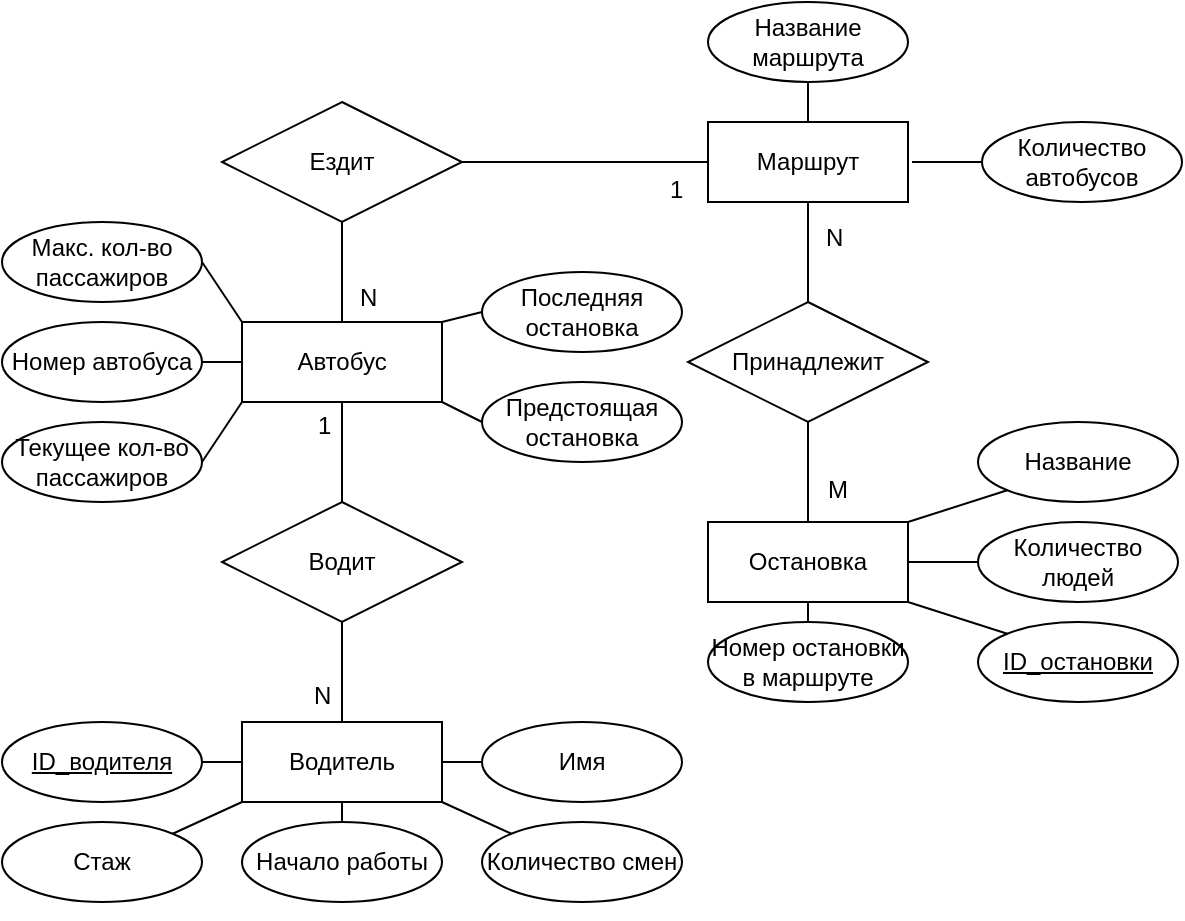 <mxfile version="22.1.8" type="device">
  <diagram name="Page-1" id="ehM1Uk2JdU_CmxQ2uJDR">
    <mxGraphModel dx="1050" dy="575" grid="0" gridSize="10" guides="0" tooltips="1" connect="1" arrows="1" fold="1" page="1" pageScale="1" pageWidth="850" pageHeight="1100" math="0" shadow="0">
      <root>
        <mxCell id="0" />
        <mxCell id="1" parent="0" />
        <mxCell id="u2qj-1X_5qv3LB7qHJZb-1" value="Автобус" style="whiteSpace=wrap;html=1;align=center;" parent="1" vertex="1">
          <mxGeometry x="188" y="200" width="100" height="40" as="geometry" />
        </mxCell>
        <mxCell id="u2qj-1X_5qv3LB7qHJZb-2" value="Остановка" style="whiteSpace=wrap;html=1;align=center;" parent="1" vertex="1">
          <mxGeometry x="421" y="300" width="100" height="40" as="geometry" />
        </mxCell>
        <mxCell id="u2qj-1X_5qv3LB7qHJZb-5" value="" style="endArrow=none;html=1;rounded=0;entryX=0.5;entryY=0;entryDx=0;entryDy=0;exitX=0.5;exitY=1;exitDx=0;exitDy=0;" parent="1" source="cHp4wIbCnMj7gYAkPx1g-4" target="u2qj-1X_5qv3LB7qHJZb-2" edge="1">
          <mxGeometry relative="1" as="geometry">
            <mxPoint x="476" y="270" as="sourcePoint" />
            <mxPoint x="616" y="270" as="targetPoint" />
          </mxGeometry>
        </mxCell>
        <mxCell id="u2qj-1X_5qv3LB7qHJZb-6" value="Маршрут&lt;br&gt;" style="whiteSpace=wrap;html=1;align=center;" parent="1" vertex="1">
          <mxGeometry x="421" y="100" width="100" height="40" as="geometry" />
        </mxCell>
        <mxCell id="u2qj-1X_5qv3LB7qHJZb-7" value="Ездит" style="shape=rhombus;perimeter=rhombusPerimeter;whiteSpace=wrap;html=1;align=center;" parent="1" vertex="1">
          <mxGeometry x="178" y="90" width="120" height="60" as="geometry" />
        </mxCell>
        <mxCell id="u2qj-1X_5qv3LB7qHJZb-8" value="" style="endArrow=none;html=1;rounded=0;entryX=0.5;entryY=1;entryDx=0;entryDy=0;" parent="1" target="u2qj-1X_5qv3LB7qHJZb-7" edge="1">
          <mxGeometry relative="1" as="geometry">
            <mxPoint x="238" y="200" as="sourcePoint" />
            <mxPoint x="388" y="300" as="targetPoint" />
          </mxGeometry>
        </mxCell>
        <mxCell id="u2qj-1X_5qv3LB7qHJZb-9" value="" style="endArrow=none;html=1;rounded=0;entryX=0;entryY=0.5;entryDx=0;entryDy=0;exitX=1;exitY=0.5;exitDx=0;exitDy=0;" parent="1" source="u2qj-1X_5qv3LB7qHJZb-7" target="u2qj-1X_5qv3LB7qHJZb-6" edge="1">
          <mxGeometry relative="1" as="geometry">
            <mxPoint x="238" y="109" as="sourcePoint" />
            <mxPoint x="488" y="100" as="targetPoint" />
          </mxGeometry>
        </mxCell>
        <mxCell id="u2qj-1X_5qv3LB7qHJZb-10" value="Водитель" style="whiteSpace=wrap;html=1;align=center;" parent="1" vertex="1">
          <mxGeometry x="188" y="400" width="100" height="40" as="geometry" />
        </mxCell>
        <mxCell id="u2qj-1X_5qv3LB7qHJZb-11" value="Водит" style="shape=rhombus;perimeter=rhombusPerimeter;whiteSpace=wrap;html=1;align=center;" parent="1" vertex="1">
          <mxGeometry x="178" y="290" width="120" height="60" as="geometry" />
        </mxCell>
        <mxCell id="u2qj-1X_5qv3LB7qHJZb-12" value="" style="endArrow=none;html=1;rounded=0;exitX=0.5;exitY=0;exitDx=0;exitDy=0;entryX=0.5;entryY=1;entryDx=0;entryDy=0;" parent="1" source="u2qj-1X_5qv3LB7qHJZb-10" target="u2qj-1X_5qv3LB7qHJZb-11" edge="1">
          <mxGeometry relative="1" as="geometry">
            <mxPoint x="378" y="380" as="sourcePoint" />
            <mxPoint x="538" y="380" as="targetPoint" />
          </mxGeometry>
        </mxCell>
        <mxCell id="u2qj-1X_5qv3LB7qHJZb-13" value="" style="endArrow=none;html=1;rounded=0;exitX=0.5;exitY=1;exitDx=0;exitDy=0;entryX=0.5;entryY=0;entryDx=0;entryDy=0;" parent="1" source="u2qj-1X_5qv3LB7qHJZb-1" target="u2qj-1X_5qv3LB7qHJZb-11" edge="1">
          <mxGeometry relative="1" as="geometry">
            <mxPoint x="298" y="230" as="sourcePoint" />
            <mxPoint x="458" y="230" as="targetPoint" />
          </mxGeometry>
        </mxCell>
        <mxCell id="u2qj-1X_5qv3LB7qHJZb-14" value="1" style="text;strokeColor=none;fillColor=none;spacingLeft=4;spacingRight=4;overflow=hidden;rotatable=0;points=[[0,0.5],[1,0.5]];portConstraint=eastwest;fontSize=12;whiteSpace=wrap;html=1;" parent="1" vertex="1">
          <mxGeometry x="220" y="238" width="40" height="30" as="geometry" />
        </mxCell>
        <mxCell id="u2qj-1X_5qv3LB7qHJZb-15" value="N" style="text;strokeColor=none;fillColor=none;spacingLeft=4;spacingRight=4;overflow=hidden;rotatable=0;points=[[0,0.5],[1,0.5]];portConstraint=eastwest;fontSize=12;whiteSpace=wrap;html=1;" parent="1" vertex="1">
          <mxGeometry x="218" y="373" width="40" height="30" as="geometry" />
        </mxCell>
        <mxCell id="u2qj-1X_5qv3LB7qHJZb-16" value="M" style="text;strokeColor=none;fillColor=none;spacingLeft=4;spacingRight=4;overflow=hidden;rotatable=0;points=[[0,0.5],[1,0.5]];portConstraint=eastwest;fontSize=12;whiteSpace=wrap;html=1;" parent="1" vertex="1">
          <mxGeometry x="475" y="270" width="40" height="30" as="geometry" />
        </mxCell>
        <mxCell id="u2qj-1X_5qv3LB7qHJZb-18" value="1" style="text;strokeColor=none;fillColor=none;spacingLeft=4;spacingRight=4;overflow=hidden;rotatable=0;points=[[0,0.5],[1,0.5]];portConstraint=eastwest;fontSize=12;whiteSpace=wrap;html=1;" parent="1" vertex="1">
          <mxGeometry x="396" y="120" width="40" height="30" as="geometry" />
        </mxCell>
        <mxCell id="u2qj-1X_5qv3LB7qHJZb-19" value="N" style="text;strokeColor=none;fillColor=none;spacingLeft=4;spacingRight=4;overflow=hidden;rotatable=0;points=[[0,0.5],[1,0.5]];portConstraint=eastwest;fontSize=12;whiteSpace=wrap;html=1;" parent="1" vertex="1">
          <mxGeometry x="241" y="174" width="40" height="30" as="geometry" />
        </mxCell>
        <mxCell id="u2qj-1X_5qv3LB7qHJZb-32" value="ID_водителя" style="ellipse;whiteSpace=wrap;html=1;align=center;fontStyle=4;" parent="1" vertex="1">
          <mxGeometry x="68" y="400" width="100" height="40" as="geometry" />
        </mxCell>
        <mxCell id="u2qj-1X_5qv3LB7qHJZb-33" value="Стаж" style="ellipse;whiteSpace=wrap;html=1;align=center;" parent="1" vertex="1">
          <mxGeometry x="68" y="450" width="100" height="40" as="geometry" />
        </mxCell>
        <mxCell id="u2qj-1X_5qv3LB7qHJZb-34" value="Начало работы" style="ellipse;whiteSpace=wrap;html=1;align=center;" parent="1" vertex="1">
          <mxGeometry x="188" y="450" width="100" height="40" as="geometry" />
        </mxCell>
        <mxCell id="u2qj-1X_5qv3LB7qHJZb-35" value="Количество смен" style="ellipse;whiteSpace=wrap;html=1;align=center;" parent="1" vertex="1">
          <mxGeometry x="308" y="450" width="100" height="40" as="geometry" />
        </mxCell>
        <mxCell id="u2qj-1X_5qv3LB7qHJZb-37" value="" style="endArrow=none;html=1;rounded=0;exitX=1;exitY=0.5;exitDx=0;exitDy=0;" parent="1" source="u2qj-1X_5qv3LB7qHJZb-32" edge="1">
          <mxGeometry relative="1" as="geometry">
            <mxPoint x="178" y="420" as="sourcePoint" />
            <mxPoint x="188" y="420" as="targetPoint" />
          </mxGeometry>
        </mxCell>
        <mxCell id="u2qj-1X_5qv3LB7qHJZb-38" value="" style="endArrow=none;html=1;rounded=0;exitX=1;exitY=0;exitDx=0;exitDy=0;entryX=0;entryY=1;entryDx=0;entryDy=0;" parent="1" source="u2qj-1X_5qv3LB7qHJZb-33" target="u2qj-1X_5qv3LB7qHJZb-10" edge="1">
          <mxGeometry relative="1" as="geometry">
            <mxPoint x="168" y="430" as="sourcePoint" />
            <mxPoint x="198" y="430" as="targetPoint" />
          </mxGeometry>
        </mxCell>
        <mxCell id="u2qj-1X_5qv3LB7qHJZb-39" value="" style="endArrow=none;html=1;rounded=0;exitX=0.5;exitY=0;exitDx=0;exitDy=0;entryX=0.5;entryY=1;entryDx=0;entryDy=0;" parent="1" source="u2qj-1X_5qv3LB7qHJZb-34" target="u2qj-1X_5qv3LB7qHJZb-10" edge="1">
          <mxGeometry relative="1" as="geometry">
            <mxPoint x="178" y="472" as="sourcePoint" />
            <mxPoint x="248" y="450" as="targetPoint" />
          </mxGeometry>
        </mxCell>
        <mxCell id="u2qj-1X_5qv3LB7qHJZb-40" value="" style="endArrow=none;html=1;rounded=0;exitX=0;exitY=0;exitDx=0;exitDy=0;entryX=1;entryY=1;entryDx=0;entryDy=0;" parent="1" source="u2qj-1X_5qv3LB7qHJZb-35" target="u2qj-1X_5qv3LB7qHJZb-10" edge="1">
          <mxGeometry relative="1" as="geometry">
            <mxPoint x="268" y="500" as="sourcePoint" />
            <mxPoint x="248" y="450" as="targetPoint" />
          </mxGeometry>
        </mxCell>
        <mxCell id="u2qj-1X_5qv3LB7qHJZb-41" value="ID_остановки" style="ellipse;whiteSpace=wrap;html=1;align=center;fontStyle=4;" parent="1" vertex="1">
          <mxGeometry x="556" y="350" width="100" height="40" as="geometry" />
        </mxCell>
        <mxCell id="u2qj-1X_5qv3LB7qHJZb-42" value="Название" style="ellipse;whiteSpace=wrap;html=1;align=center;" parent="1" vertex="1">
          <mxGeometry x="556" y="250" width="100" height="40" as="geometry" />
        </mxCell>
        <mxCell id="u2qj-1X_5qv3LB7qHJZb-44" value="Количество людей" style="ellipse;whiteSpace=wrap;html=1;align=center;" parent="1" vertex="1">
          <mxGeometry x="556" y="300" width="100" height="40" as="geometry" />
        </mxCell>
        <mxCell id="u2qj-1X_5qv3LB7qHJZb-45" value="" style="endArrow=none;html=1;rounded=0;exitX=1;exitY=1;exitDx=0;exitDy=0;entryX=0;entryY=0;entryDx=0;entryDy=0;" parent="1" source="u2qj-1X_5qv3LB7qHJZb-2" target="u2qj-1X_5qv3LB7qHJZb-41" edge="1">
          <mxGeometry relative="1" as="geometry">
            <mxPoint x="546" y="250" as="sourcePoint" />
            <mxPoint x="706" y="250" as="targetPoint" />
          </mxGeometry>
        </mxCell>
        <mxCell id="u2qj-1X_5qv3LB7qHJZb-46" value="" style="endArrow=none;html=1;rounded=0;exitX=1;exitY=0.5;exitDx=0;exitDy=0;entryX=0;entryY=0.5;entryDx=0;entryDy=0;" parent="1" source="u2qj-1X_5qv3LB7qHJZb-2" target="u2qj-1X_5qv3LB7qHJZb-44" edge="1">
          <mxGeometry relative="1" as="geometry">
            <mxPoint x="526" y="250" as="sourcePoint" />
            <mxPoint x="526" y="300" as="targetPoint" />
          </mxGeometry>
        </mxCell>
        <mxCell id="u2qj-1X_5qv3LB7qHJZb-48" value="" style="endArrow=none;html=1;rounded=0;exitX=1;exitY=0;exitDx=0;exitDy=0;entryX=0;entryY=1;entryDx=0;entryDy=0;" parent="1" source="u2qj-1X_5qv3LB7qHJZb-2" target="u2qj-1X_5qv3LB7qHJZb-42" edge="1">
          <mxGeometry relative="1" as="geometry">
            <mxPoint x="576" y="220" as="sourcePoint" />
            <mxPoint x="606" y="195" as="targetPoint" />
          </mxGeometry>
        </mxCell>
        <mxCell id="u2qj-1X_5qv3LB7qHJZb-61" value="" style="endArrow=none;html=1;rounded=0;exitX=1;exitY=0.5;exitDx=0;exitDy=0;entryX=0;entryY=0;entryDx=0;entryDy=0;" parent="1" source="JdFlb97fc5oIf_PbtE-4-1" target="u2qj-1X_5qv3LB7qHJZb-1" edge="1">
          <mxGeometry relative="1" as="geometry">
            <mxPoint x="98" y="175" as="sourcePoint" />
            <mxPoint x="308" y="160" as="targetPoint" />
          </mxGeometry>
        </mxCell>
        <mxCell id="u2qj-1X_5qv3LB7qHJZb-62" value="" style="endArrow=none;html=1;rounded=0;exitX=1;exitY=0.5;exitDx=0;exitDy=0;entryX=0;entryY=0.5;entryDx=0;entryDy=0;" parent="1" source="JdFlb97fc5oIf_PbtE-4-2" target="u2qj-1X_5qv3LB7qHJZb-1" edge="1">
          <mxGeometry relative="1" as="geometry">
            <mxPoint x="98" y="220" as="sourcePoint" />
            <mxPoint x="188" y="205" as="targetPoint" />
          </mxGeometry>
        </mxCell>
        <mxCell id="u2qj-1X_5qv3LB7qHJZb-63" value="" style="line;strokeWidth=1;rotatable=0;dashed=0;labelPosition=right;align=left;verticalAlign=middle;spacingTop=0;spacingLeft=6;points=[];portConstraint=eastwest;" parent="1" vertex="1">
          <mxGeometry x="108" y="190" height="10" as="geometry" />
        </mxCell>
        <mxCell id="u2qj-1X_5qv3LB7qHJZb-65" value="" style="endArrow=none;html=1;rounded=0;exitX=0.5;exitY=1;exitDx=0;exitDy=0;entryX=0.5;entryY=0;entryDx=0;entryDy=0;" parent="1" source="JdFlb97fc5oIf_PbtE-4-4" target="u2qj-1X_5qv3LB7qHJZb-6" edge="1">
          <mxGeometry relative="1" as="geometry">
            <mxPoint x="471" y="60" as="sourcePoint" />
            <mxPoint x="266" y="170" as="targetPoint" />
          </mxGeometry>
        </mxCell>
        <mxCell id="u2qj-1X_5qv3LB7qHJZb-68" value="" style="endArrow=none;html=1;rounded=0;exitX=0;exitY=1;exitDx=0;exitDy=0;entryX=1;entryY=0.5;entryDx=0;entryDy=0;" parent="1" source="u2qj-1X_5qv3LB7qHJZb-1" target="JdFlb97fc5oIf_PbtE-4-3" edge="1">
          <mxGeometry relative="1" as="geometry">
            <mxPoint x="308" y="260" as="sourcePoint" />
            <mxPoint x="108" y="260" as="targetPoint" />
          </mxGeometry>
        </mxCell>
        <mxCell id="u2qj-1X_5qv3LB7qHJZb-71" value="" style="endArrow=none;html=1;rounded=0;exitX=1;exitY=1;exitDx=0;exitDy=0;entryX=0;entryY=0.5;entryDx=0;entryDy=0;" parent="1" source="u2qj-1X_5qv3LB7qHJZb-1" target="JdFlb97fc5oIf_PbtE-4-7" edge="1">
          <mxGeometry relative="1" as="geometry">
            <mxPoint x="268" y="270" as="sourcePoint" />
            <mxPoint x="308" y="250" as="targetPoint" />
          </mxGeometry>
        </mxCell>
        <mxCell id="u2qj-1X_5qv3LB7qHJZb-72" value="" style="endArrow=none;html=1;rounded=0;exitX=1;exitY=0;exitDx=0;exitDy=0;entryX=0;entryY=0.5;entryDx=0;entryDy=0;" parent="1" source="u2qj-1X_5qv3LB7qHJZb-1" target="JdFlb97fc5oIf_PbtE-4-8" edge="1">
          <mxGeometry relative="1" as="geometry">
            <mxPoint x="268" y="260" as="sourcePoint" />
            <mxPoint x="308" y="195" as="targetPoint" />
          </mxGeometry>
        </mxCell>
        <mxCell id="cHp4wIbCnMj7gYAkPx1g-3" value="" style="endArrow=none;html=1;rounded=0;entryX=0.5;entryY=1;entryDx=0;entryDy=0;exitX=0.5;exitY=0;exitDx=0;exitDy=0;" parent="1" source="cHp4wIbCnMj7gYAkPx1g-4" target="u2qj-1X_5qv3LB7qHJZb-6" edge="1">
          <mxGeometry relative="1" as="geometry">
            <mxPoint x="386" y="220" as="sourcePoint" />
            <mxPoint x="501" y="295" as="targetPoint" />
          </mxGeometry>
        </mxCell>
        <mxCell id="cHp4wIbCnMj7gYAkPx1g-4" value="Принадлежит" style="shape=rhombus;perimeter=rhombusPerimeter;whiteSpace=wrap;html=1;align=center;" parent="1" vertex="1">
          <mxGeometry x="411" y="190" width="120" height="60" as="geometry" />
        </mxCell>
        <mxCell id="cHp4wIbCnMj7gYAkPx1g-6" value="" style="endArrow=none;html=1;rounded=0;entryX=0.5;entryY=1;entryDx=0;entryDy=0;exitX=0.5;exitY=0;exitDx=0;exitDy=0;" parent="1" source="JdFlb97fc5oIf_PbtE-4-5" target="u2qj-1X_5qv3LB7qHJZb-2" edge="1">
          <mxGeometry relative="1" as="geometry">
            <mxPoint x="471" y="400" as="sourcePoint" />
            <mxPoint x="501" y="400" as="targetPoint" />
          </mxGeometry>
        </mxCell>
        <mxCell id="cHp4wIbCnMj7gYAkPx1g-7" value="Имя" style="ellipse;whiteSpace=wrap;html=1;align=center;" parent="1" vertex="1">
          <mxGeometry x="308" y="400" width="100" height="40" as="geometry" />
        </mxCell>
        <mxCell id="cHp4wIbCnMj7gYAkPx1g-8" value="" style="endArrow=none;html=1;rounded=0;exitX=0;exitY=0.5;exitDx=0;exitDy=0;entryX=1;entryY=0.5;entryDx=0;entryDy=0;" parent="1" source="cHp4wIbCnMj7gYAkPx1g-7" target="u2qj-1X_5qv3LB7qHJZb-10" edge="1">
          <mxGeometry relative="1" as="geometry">
            <mxPoint x="338" y="480" as="sourcePoint" />
            <mxPoint x="298" y="450" as="targetPoint" />
          </mxGeometry>
        </mxCell>
        <mxCell id="JdFlb97fc5oIf_PbtE-4-1" value="Макс. кол-во пассажиров" style="ellipse;whiteSpace=wrap;html=1;align=center;" vertex="1" parent="1">
          <mxGeometry x="68" y="150" width="100" height="40" as="geometry" />
        </mxCell>
        <mxCell id="JdFlb97fc5oIf_PbtE-4-2" value="Номер автобуса" style="ellipse;whiteSpace=wrap;html=1;align=center;" vertex="1" parent="1">
          <mxGeometry x="68" y="200" width="100" height="40" as="geometry" />
        </mxCell>
        <mxCell id="JdFlb97fc5oIf_PbtE-4-3" value="Текущее кол-во пассажиров" style="ellipse;whiteSpace=wrap;html=1;align=center;" vertex="1" parent="1">
          <mxGeometry x="68" y="250" width="100" height="40" as="geometry" />
        </mxCell>
        <mxCell id="JdFlb97fc5oIf_PbtE-4-4" value="Название маршрута" style="ellipse;whiteSpace=wrap;html=1;align=center;" vertex="1" parent="1">
          <mxGeometry x="421" y="40" width="100" height="40" as="geometry" />
        </mxCell>
        <mxCell id="JdFlb97fc5oIf_PbtE-4-5" value="Номер остановки в маршруте" style="ellipse;whiteSpace=wrap;html=1;align=center;" vertex="1" parent="1">
          <mxGeometry x="421" y="350" width="100" height="40" as="geometry" />
        </mxCell>
        <mxCell id="JdFlb97fc5oIf_PbtE-4-6" style="edgeStyle=orthogonalEdgeStyle;rounded=0;orthogonalLoop=1;jettySize=auto;html=1;exitX=0.5;exitY=1;exitDx=0;exitDy=0;" edge="1" parent="1" source="u2qj-1X_5qv3LB7qHJZb-34" target="u2qj-1X_5qv3LB7qHJZb-34">
          <mxGeometry relative="1" as="geometry" />
        </mxCell>
        <mxCell id="JdFlb97fc5oIf_PbtE-4-7" value="Предстоящая остановка" style="ellipse;whiteSpace=wrap;html=1;align=center;" vertex="1" parent="1">
          <mxGeometry x="308" y="230" width="100" height="40" as="geometry" />
        </mxCell>
        <mxCell id="JdFlb97fc5oIf_PbtE-4-8" value="Последняя остановка" style="ellipse;whiteSpace=wrap;html=1;align=center;" vertex="1" parent="1">
          <mxGeometry x="308" y="175" width="100" height="40" as="geometry" />
        </mxCell>
        <mxCell id="JdFlb97fc5oIf_PbtE-4-10" value="N" style="text;strokeColor=none;fillColor=none;spacingLeft=4;spacingRight=4;overflow=hidden;rotatable=0;points=[[0,0.5],[1,0.5]];portConstraint=eastwest;fontSize=12;whiteSpace=wrap;html=1;" vertex="1" parent="1">
          <mxGeometry x="474" y="144" width="40" height="30" as="geometry" />
        </mxCell>
        <mxCell id="JdFlb97fc5oIf_PbtE-4-14" value="Количество автобусов" style="ellipse;whiteSpace=wrap;html=1;align=center;" vertex="1" parent="1">
          <mxGeometry x="558" y="100" width="100" height="40" as="geometry" />
        </mxCell>
        <mxCell id="JdFlb97fc5oIf_PbtE-4-15" value="" style="endArrow=none;html=1;rounded=0;exitX=1;exitY=0.5;exitDx=0;exitDy=0;entryX=0;entryY=0.5;entryDx=0;entryDy=0;" edge="1" parent="1" target="JdFlb97fc5oIf_PbtE-4-14">
          <mxGeometry relative="1" as="geometry">
            <mxPoint x="523" y="120" as="sourcePoint" />
            <mxPoint x="528" y="100" as="targetPoint" />
          </mxGeometry>
        </mxCell>
      </root>
    </mxGraphModel>
  </diagram>
</mxfile>
